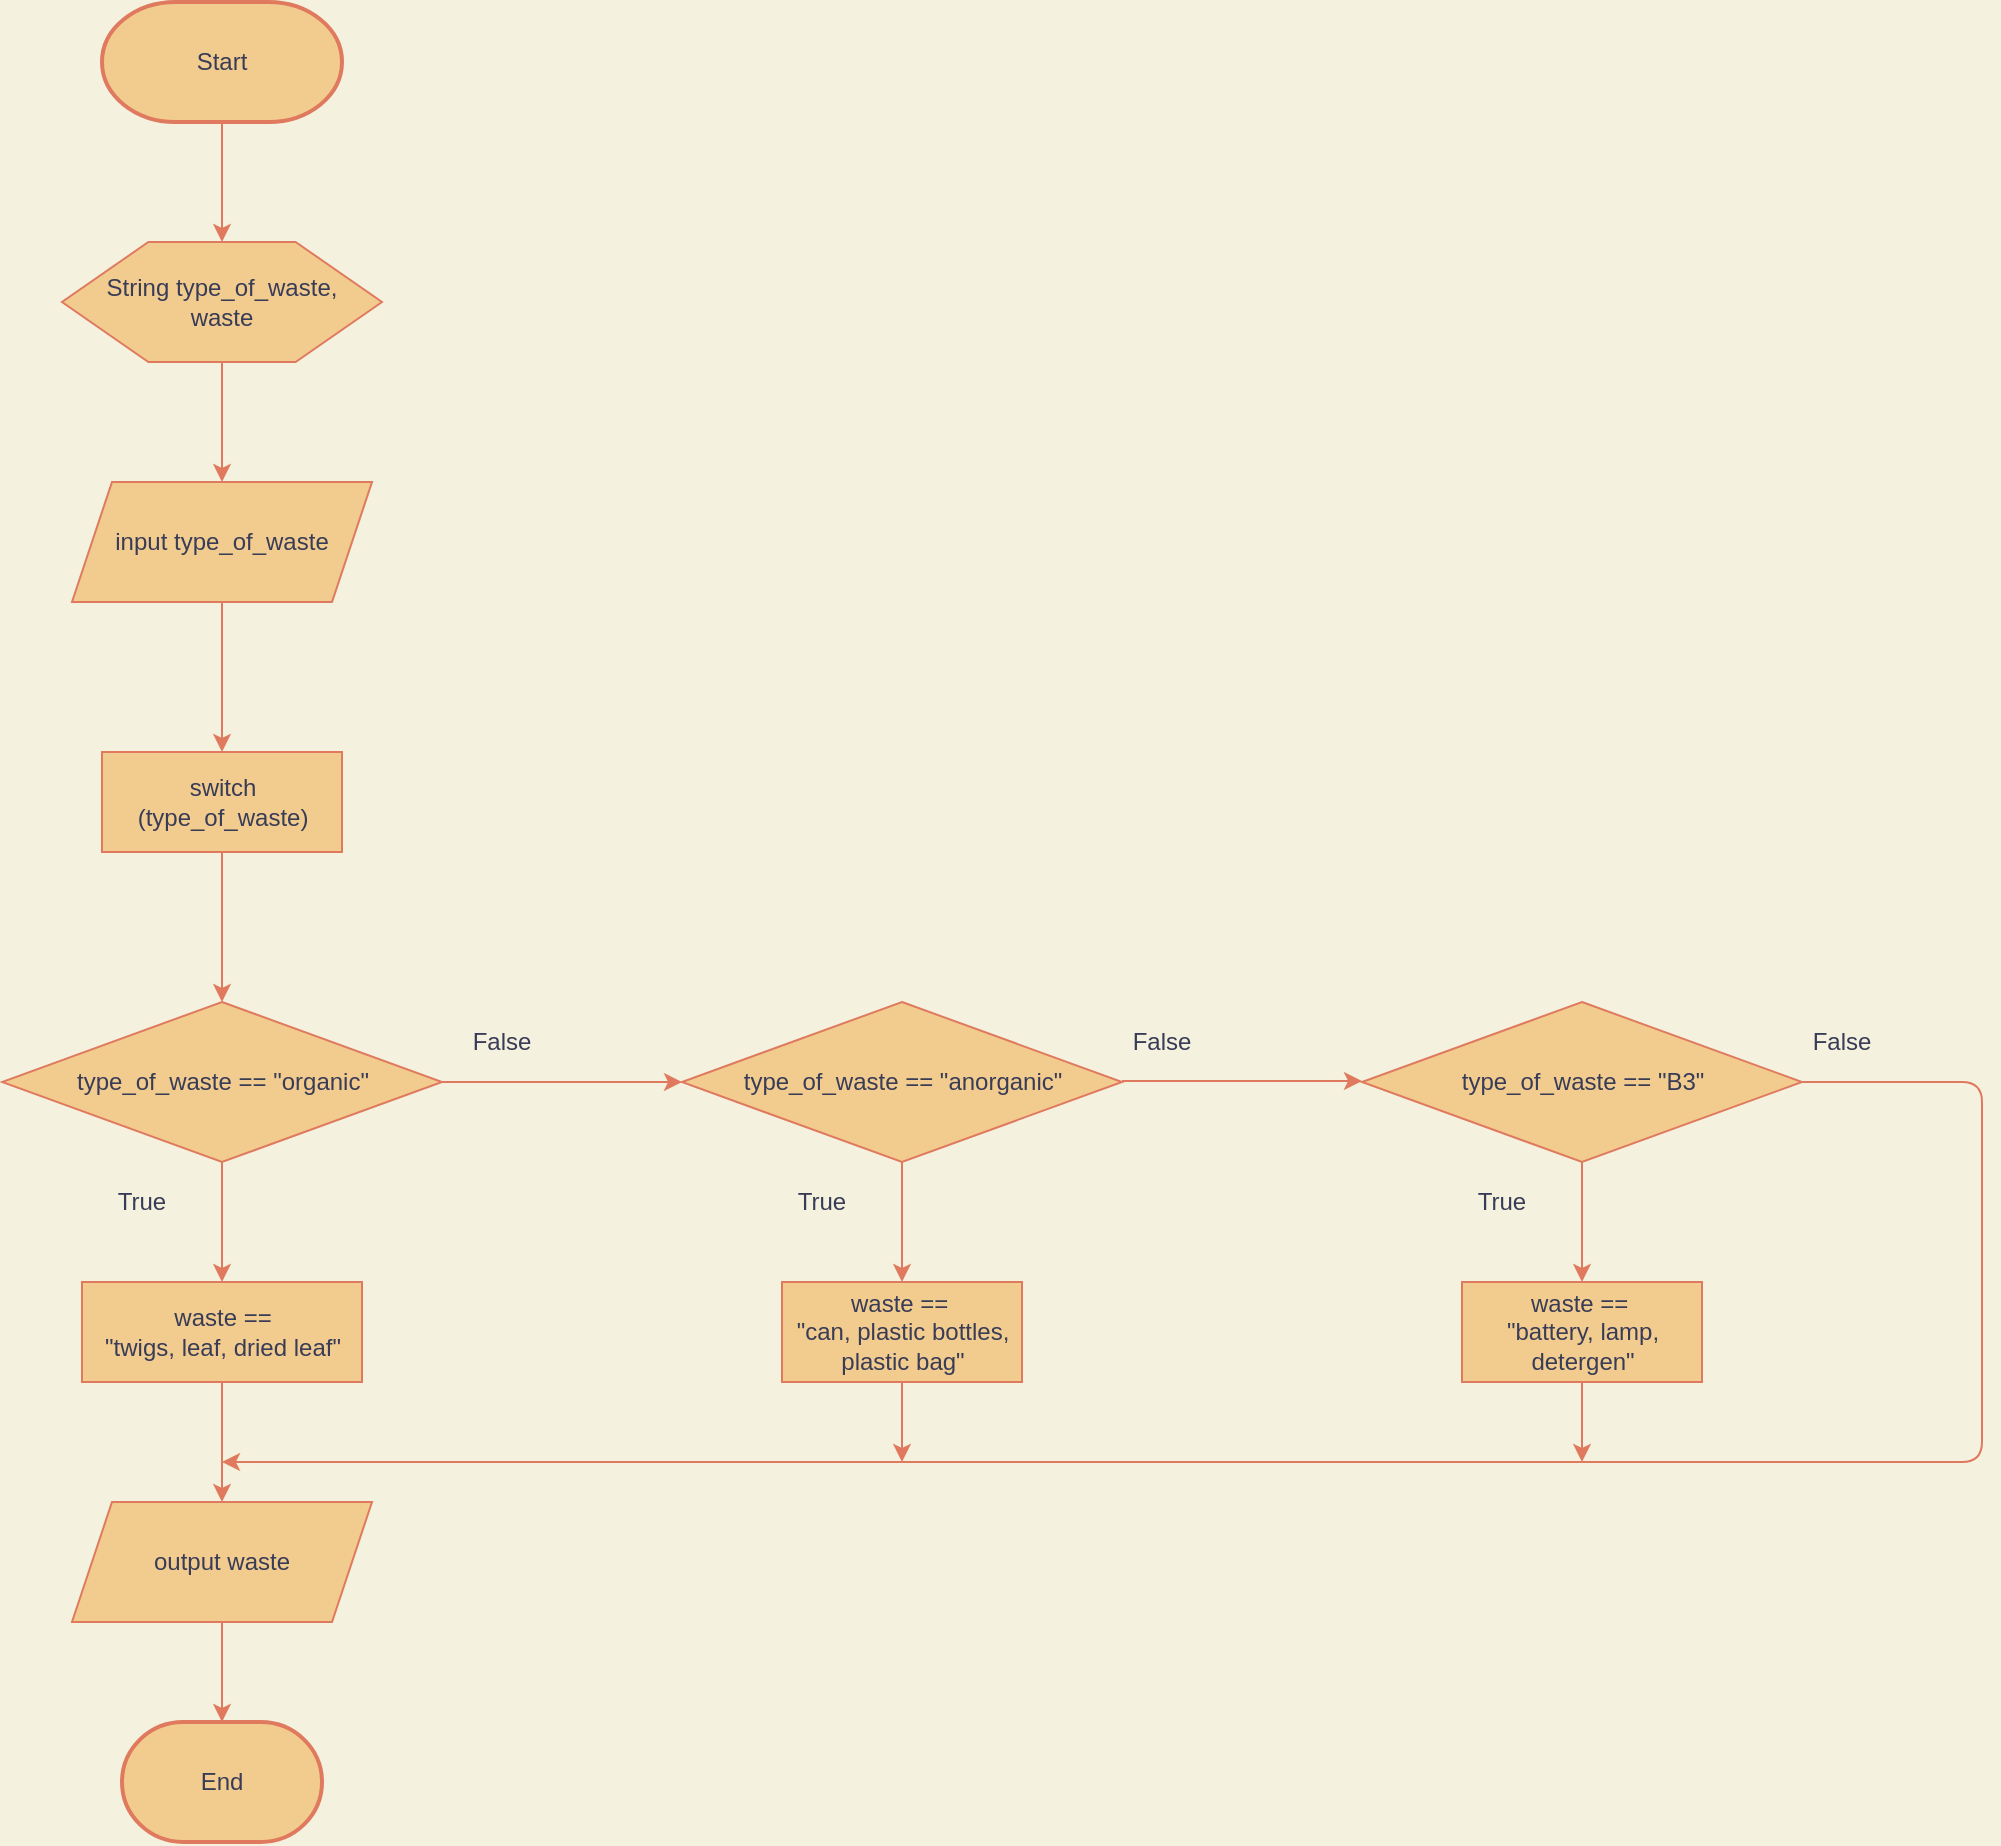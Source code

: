 <mxfile version="13.9.9" type="device"><diagram id="sbzuDAqYCrLcqwk76NwQ" name="Page-1"><mxGraphModel dx="1022" dy="503" grid="1" gridSize="10" guides="1" tooltips="1" connect="1" arrows="1" fold="1" page="1" pageScale="1" pageWidth="850" pageHeight="1100" background="#F4F1DE" math="0" shadow="0"><root><mxCell id="0"/><mxCell id="1" parent="0"/><mxCell id="4tjlPs__yud9LlH_lggp-1" value="Start" style="strokeWidth=2;html=1;shape=mxgraph.flowchart.terminator;whiteSpace=wrap;fillColor=#F2CC8F;strokeColor=#E07A5F;fontColor=#393C56;" vertex="1" parent="1"><mxGeometry x="320" y="40" width="120" height="60" as="geometry"/></mxCell><mxCell id="4tjlPs__yud9LlH_lggp-2" value="End" style="strokeWidth=2;html=1;shape=mxgraph.flowchart.terminator;whiteSpace=wrap;fillColor=#F2CC8F;strokeColor=#E07A5F;fontColor=#393C56;" vertex="1" parent="1"><mxGeometry x="330" y="900" width="100" height="60" as="geometry"/></mxCell><mxCell id="4tjlPs__yud9LlH_lggp-3" value="" style="verticalLabelPosition=bottom;verticalAlign=top;html=1;shape=hexagon;perimeter=hexagonPerimeter2;arcSize=6;size=0.27;fillColor=#F2CC8F;strokeColor=#E07A5F;fontColor=#393C56;" vertex="1" parent="1"><mxGeometry x="300" y="160" width="160" height="60" as="geometry"/></mxCell><mxCell id="4tjlPs__yud9LlH_lggp-4" value="String type_of_waste, waste" style="text;html=1;strokeColor=none;fillColor=none;align=center;verticalAlign=middle;whiteSpace=wrap;rounded=0;fontColor=#393C56;" vertex="1" parent="1"><mxGeometry x="315" y="170" width="130" height="40" as="geometry"/></mxCell><mxCell id="4tjlPs__yud9LlH_lggp-5" value="input type_of_waste" style="shape=parallelogram;perimeter=parallelogramPerimeter;whiteSpace=wrap;html=1;fixedSize=1;fillColor=#F2CC8F;strokeColor=#E07A5F;fontColor=#393C56;" vertex="1" parent="1"><mxGeometry x="305" y="280" width="150" height="60" as="geometry"/></mxCell><mxCell id="4tjlPs__yud9LlH_lggp-8" value="" style="endArrow=classic;html=1;entryX=0.5;entryY=0;entryDx=0;entryDy=0;exitX=0.5;exitY=1;exitDx=0;exitDy=0;exitPerimeter=0;strokeColor=#E07A5F;fontColor=#393C56;labelBackgroundColor=#F4F1DE;" edge="1" parent="1" source="4tjlPs__yud9LlH_lggp-1" target="4tjlPs__yud9LlH_lggp-3"><mxGeometry width="50" height="50" relative="1" as="geometry"><mxPoint x="120" y="250" as="sourcePoint"/><mxPoint x="170" y="200" as="targetPoint"/></mxGeometry></mxCell><mxCell id="4tjlPs__yud9LlH_lggp-9" value="" style="endArrow=classic;html=1;entryX=0.5;entryY=0;entryDx=0;entryDy=0;exitX=0.5;exitY=1;exitDx=0;exitDy=0;strokeColor=#E07A5F;fontColor=#393C56;labelBackgroundColor=#F4F1DE;" edge="1" parent="1" source="4tjlPs__yud9LlH_lggp-25" target="4tjlPs__yud9LlH_lggp-32"><mxGeometry width="50" height="50" relative="1" as="geometry"><mxPoint x="380" y="750" as="sourcePoint"/><mxPoint x="250" y="720" as="targetPoint"/></mxGeometry></mxCell><mxCell id="4tjlPs__yud9LlH_lggp-10" value="" style="endArrow=classic;html=1;entryX=0;entryY=0.5;entryDx=0;entryDy=0;exitX=1;exitY=0.5;exitDx=0;exitDy=0;strokeColor=#E07A5F;fontColor=#393C56;labelBackgroundColor=#F4F1DE;" edge="1" parent="1" source="4tjlPs__yud9LlH_lggp-17"><mxGeometry width="50" height="50" relative="1" as="geometry"><mxPoint x="460" y="580" as="sourcePoint"/><mxPoint x="610" y="580" as="targetPoint"/></mxGeometry></mxCell><mxCell id="4tjlPs__yud9LlH_lggp-11" value="" style="endArrow=classic;html=1;entryX=0.5;entryY=0;entryDx=0;entryDy=0;exitX=0.5;exitY=1;exitDx=0;exitDy=0;strokeColor=#E07A5F;fontColor=#393C56;labelBackgroundColor=#F4F1DE;" edge="1" parent="1" source="4tjlPs__yud9LlH_lggp-5" target="4tjlPs__yud9LlH_lggp-16"><mxGeometry width="50" height="50" relative="1" as="geometry"><mxPoint x="220" y="420" as="sourcePoint"/><mxPoint x="380" y="400" as="targetPoint"/></mxGeometry></mxCell><mxCell id="4tjlPs__yud9LlH_lggp-12" value="" style="endArrow=classic;html=1;entryX=0.5;entryY=0;entryDx=0;entryDy=0;exitX=0.5;exitY=1;exitDx=0;exitDy=0;strokeColor=#E07A5F;fontColor=#393C56;labelBackgroundColor=#F4F1DE;" edge="1" parent="1" source="4tjlPs__yud9LlH_lggp-3" target="4tjlPs__yud9LlH_lggp-5"><mxGeometry width="50" height="50" relative="1" as="geometry"><mxPoint x="90" y="270" as="sourcePoint"/><mxPoint x="140" y="220" as="targetPoint"/></mxGeometry></mxCell><mxCell id="4tjlPs__yud9LlH_lggp-13" value="" style="endArrow=classic;html=1;entryX=0.5;entryY=0;entryDx=0;entryDy=0;exitX=0.5;exitY=1;exitDx=0;exitDy=0;strokeColor=#E07A5F;fontColor=#393C56;labelBackgroundColor=#F4F1DE;" edge="1" parent="1" source="4tjlPs__yud9LlH_lggp-17" target="4tjlPs__yud9LlH_lggp-25"><mxGeometry width="50" height="50" relative="1" as="geometry"><mxPoint x="169" y="625.98" as="sourcePoint"/><mxPoint x="380" y="690" as="targetPoint"/></mxGeometry></mxCell><mxCell id="4tjlPs__yud9LlH_lggp-14" value="False" style="text;html=1;strokeColor=none;fillColor=none;align=center;verticalAlign=middle;whiteSpace=wrap;rounded=0;fontColor=#393C56;" vertex="1" parent="1"><mxGeometry x="500" y="550" width="40" height="20" as="geometry"/></mxCell><mxCell id="4tjlPs__yud9LlH_lggp-15" value="True" style="text;html=1;strokeColor=none;fillColor=none;align=center;verticalAlign=middle;whiteSpace=wrap;rounded=0;fontColor=#393C56;" vertex="1" parent="1"><mxGeometry x="320" y="630" width="40" height="20" as="geometry"/></mxCell><mxCell id="4tjlPs__yud9LlH_lggp-16" value="switch &lt;br&gt;(&lt;span&gt;type_of_waste&lt;/span&gt;)" style="html=1;dashed=0;whitespace=wrap;fillColor=#F2CC8F;strokeColor=#E07A5F;fontColor=#393C56;" vertex="1" parent="1"><mxGeometry x="320" y="415" width="120" height="50" as="geometry"/></mxCell><mxCell id="4tjlPs__yud9LlH_lggp-17" value="&lt;span&gt;type_of_waste == &quot;organic&quot;&lt;/span&gt;" style="shape=rhombus;html=1;dashed=0;whitespace=wrap;perimeter=rhombusPerimeter;fillColor=#F2CC8F;strokeColor=#E07A5F;fontColor=#393C56;" vertex="1" parent="1"><mxGeometry x="270" y="540" width="220" height="80" as="geometry"/></mxCell><mxCell id="4tjlPs__yud9LlH_lggp-19" value="" style="endArrow=classic;html=1;entryX=0.5;entryY=0;entryDx=0;entryDy=0;exitX=0.5;exitY=1;exitDx=0;exitDy=0;strokeColor=#E07A5F;fontColor=#393C56;labelBackgroundColor=#F4F1DE;" edge="1" parent="1" source="4tjlPs__yud9LlH_lggp-16" target="4tjlPs__yud9LlH_lggp-17"><mxGeometry width="50" height="50" relative="1" as="geometry"><mxPoint x="390" y="350" as="sourcePoint"/><mxPoint x="390" y="425" as="targetPoint"/></mxGeometry></mxCell><mxCell id="4tjlPs__yud9LlH_lggp-20" value="&lt;span&gt;type_of_waste == &quot;anorganic&quot;&lt;/span&gt;" style="shape=rhombus;html=1;dashed=0;whitespace=wrap;perimeter=rhombusPerimeter;fillColor=#F2CC8F;strokeColor=#E07A5F;fontColor=#393C56;" vertex="1" parent="1"><mxGeometry x="610" y="540" width="220" height="80" as="geometry"/></mxCell><mxCell id="4tjlPs__yud9LlH_lggp-21" value="&lt;span&gt;type_of_waste == &quot;B3&quot;&lt;/span&gt;" style="shape=rhombus;html=1;dashed=0;whitespace=wrap;perimeter=rhombusPerimeter;fillColor=#F2CC8F;strokeColor=#E07A5F;fontColor=#393C56;" vertex="1" parent="1"><mxGeometry x="950" y="540" width="220" height="80" as="geometry"/></mxCell><mxCell id="4tjlPs__yud9LlH_lggp-22" value="" style="endArrow=classic;html=1;entryX=0;entryY=0.5;entryDx=0;entryDy=0;exitX=1;exitY=0.5;exitDx=0;exitDy=0;strokeColor=#E07A5F;fontColor=#393C56;labelBackgroundColor=#F4F1DE;" edge="1" parent="1"><mxGeometry width="50" height="50" relative="1" as="geometry"><mxPoint x="830" y="579.5" as="sourcePoint"/><mxPoint x="950" y="579.5" as="targetPoint"/></mxGeometry></mxCell><mxCell id="4tjlPs__yud9LlH_lggp-23" value="False" style="text;html=1;strokeColor=none;fillColor=none;align=center;verticalAlign=middle;whiteSpace=wrap;rounded=0;fontColor=#393C56;" vertex="1" parent="1"><mxGeometry x="830" y="550" width="40" height="20" as="geometry"/></mxCell><mxCell id="4tjlPs__yud9LlH_lggp-24" value="waste ==&amp;nbsp;&lt;br&gt;&quot;can, plastic bottles, &lt;br&gt;plastic bag&quot;" style="html=1;dashed=0;whitespace=wrap;fillColor=#F2CC8F;strokeColor=#E07A5F;fontColor=#393C56;" vertex="1" parent="1"><mxGeometry x="660" y="680" width="120" height="50" as="geometry"/></mxCell><mxCell id="4tjlPs__yud9LlH_lggp-25" value="waste == &lt;br&gt;&quot;twigs, leaf, dried leaf&quot;" style="html=1;dashed=0;whitespace=wrap;fillColor=#F2CC8F;strokeColor=#E07A5F;fontColor=#393C56;" vertex="1" parent="1"><mxGeometry x="310" y="680" width="140" height="50" as="geometry"/></mxCell><mxCell id="4tjlPs__yud9LlH_lggp-26" value="waste ==&amp;nbsp;&lt;br&gt;&quot;battery, lamp, &lt;br&gt;detergen&quot;" style="html=1;dashed=0;whitespace=wrap;fillColor=#F2CC8F;strokeColor=#E07A5F;fontColor=#393C56;" vertex="1" parent="1"><mxGeometry x="1000" y="680" width="120" height="50" as="geometry"/></mxCell><mxCell id="4tjlPs__yud9LlH_lggp-27" value="" style="endArrow=classic;html=1;entryX=0.5;entryY=0;entryDx=0;entryDy=0;exitX=0.5;exitY=1;exitDx=0;exitDy=0;strokeColor=#E07A5F;fontColor=#393C56;labelBackgroundColor=#F4F1DE;" edge="1" parent="1"><mxGeometry width="50" height="50" relative="1" as="geometry"><mxPoint x="720" y="620" as="sourcePoint"/><mxPoint x="720" y="680" as="targetPoint"/></mxGeometry></mxCell><mxCell id="4tjlPs__yud9LlH_lggp-28" value="True" style="text;html=1;strokeColor=none;fillColor=none;align=center;verticalAlign=middle;whiteSpace=wrap;rounded=0;fontColor=#393C56;" vertex="1" parent="1"><mxGeometry x="660" y="630" width="40" height="20" as="geometry"/></mxCell><mxCell id="4tjlPs__yud9LlH_lggp-29" value="" style="endArrow=classic;html=1;entryX=0.5;entryY=0;entryDx=0;entryDy=0;exitX=0.5;exitY=1;exitDx=0;exitDy=0;strokeColor=#E07A5F;fontColor=#393C56;labelBackgroundColor=#F4F1DE;" edge="1" parent="1"><mxGeometry width="50" height="50" relative="1" as="geometry"><mxPoint x="1060" y="620" as="sourcePoint"/><mxPoint x="1060" y="680" as="targetPoint"/></mxGeometry></mxCell><mxCell id="4tjlPs__yud9LlH_lggp-30" value="True" style="text;html=1;strokeColor=none;fillColor=none;align=center;verticalAlign=middle;whiteSpace=wrap;rounded=0;fontColor=#393C56;" vertex="1" parent="1"><mxGeometry x="1000" y="630" width="40" height="20" as="geometry"/></mxCell><mxCell id="4tjlPs__yud9LlH_lggp-32" value="output waste" style="shape=parallelogram;perimeter=parallelogramPerimeter;whiteSpace=wrap;html=1;fixedSize=1;fillColor=#F2CC8F;strokeColor=#E07A5F;fontColor=#393C56;" vertex="1" parent="1"><mxGeometry x="305" y="790" width="150" height="60" as="geometry"/></mxCell><mxCell id="4tjlPs__yud9LlH_lggp-33" value="" style="endArrow=classic;html=1;entryX=0.5;entryY=0;entryDx=0;entryDy=0;exitX=0.5;exitY=1;exitDx=0;exitDy=0;strokeColor=#E07A5F;fontColor=#393C56;entryPerimeter=0;labelBackgroundColor=#F4F1DE;" edge="1" parent="1" source="4tjlPs__yud9LlH_lggp-32" target="4tjlPs__yud9LlH_lggp-2"><mxGeometry width="50" height="50" relative="1" as="geometry"><mxPoint x="390" y="740" as="sourcePoint"/><mxPoint x="390" y="800" as="targetPoint"/></mxGeometry></mxCell><mxCell id="4tjlPs__yud9LlH_lggp-34" value="" style="endArrow=classic;html=1;exitX=1;exitY=0.5;exitDx=0;exitDy=0;strokeColor=#E07A5F;fontColor=#393C56;labelBackgroundColor=#F4F1DE;" edge="1" parent="1" source="4tjlPs__yud9LlH_lggp-21"><mxGeometry width="50" height="50" relative="1" as="geometry"><mxPoint x="500" y="590" as="sourcePoint"/><mxPoint x="380" y="770" as="targetPoint"/><Array as="points"><mxPoint x="1260" y="580"/><mxPoint x="1260" y="770"/></Array></mxGeometry></mxCell><mxCell id="4tjlPs__yud9LlH_lggp-35" value="" style="endArrow=classic;html=1;exitX=0.5;exitY=1;exitDx=0;exitDy=0;strokeColor=#E07A5F;fontColor=#393C56;labelBackgroundColor=#F4F1DE;" edge="1" parent="1" source="4tjlPs__yud9LlH_lggp-24"><mxGeometry width="50" height="50" relative="1" as="geometry"><mxPoint x="940" y="700" as="sourcePoint"/><mxPoint x="720" y="770" as="targetPoint"/></mxGeometry></mxCell><mxCell id="4tjlPs__yud9LlH_lggp-36" value="" style="endArrow=classic;html=1;exitX=0.5;exitY=1;exitDx=0;exitDy=0;strokeColor=#E07A5F;fontColor=#393C56;labelBackgroundColor=#F4F1DE;" edge="1" parent="1" source="4tjlPs__yud9LlH_lggp-26"><mxGeometry width="50" height="50" relative="1" as="geometry"><mxPoint x="1080" y="640" as="sourcePoint"/><mxPoint x="1060" y="770" as="targetPoint"/></mxGeometry></mxCell><mxCell id="4tjlPs__yud9LlH_lggp-37" value="False" style="text;html=1;strokeColor=none;fillColor=none;align=center;verticalAlign=middle;whiteSpace=wrap;rounded=0;fontColor=#393C56;" vertex="1" parent="1"><mxGeometry x="1170" y="550" width="40" height="20" as="geometry"/></mxCell></root></mxGraphModel></diagram></mxfile>